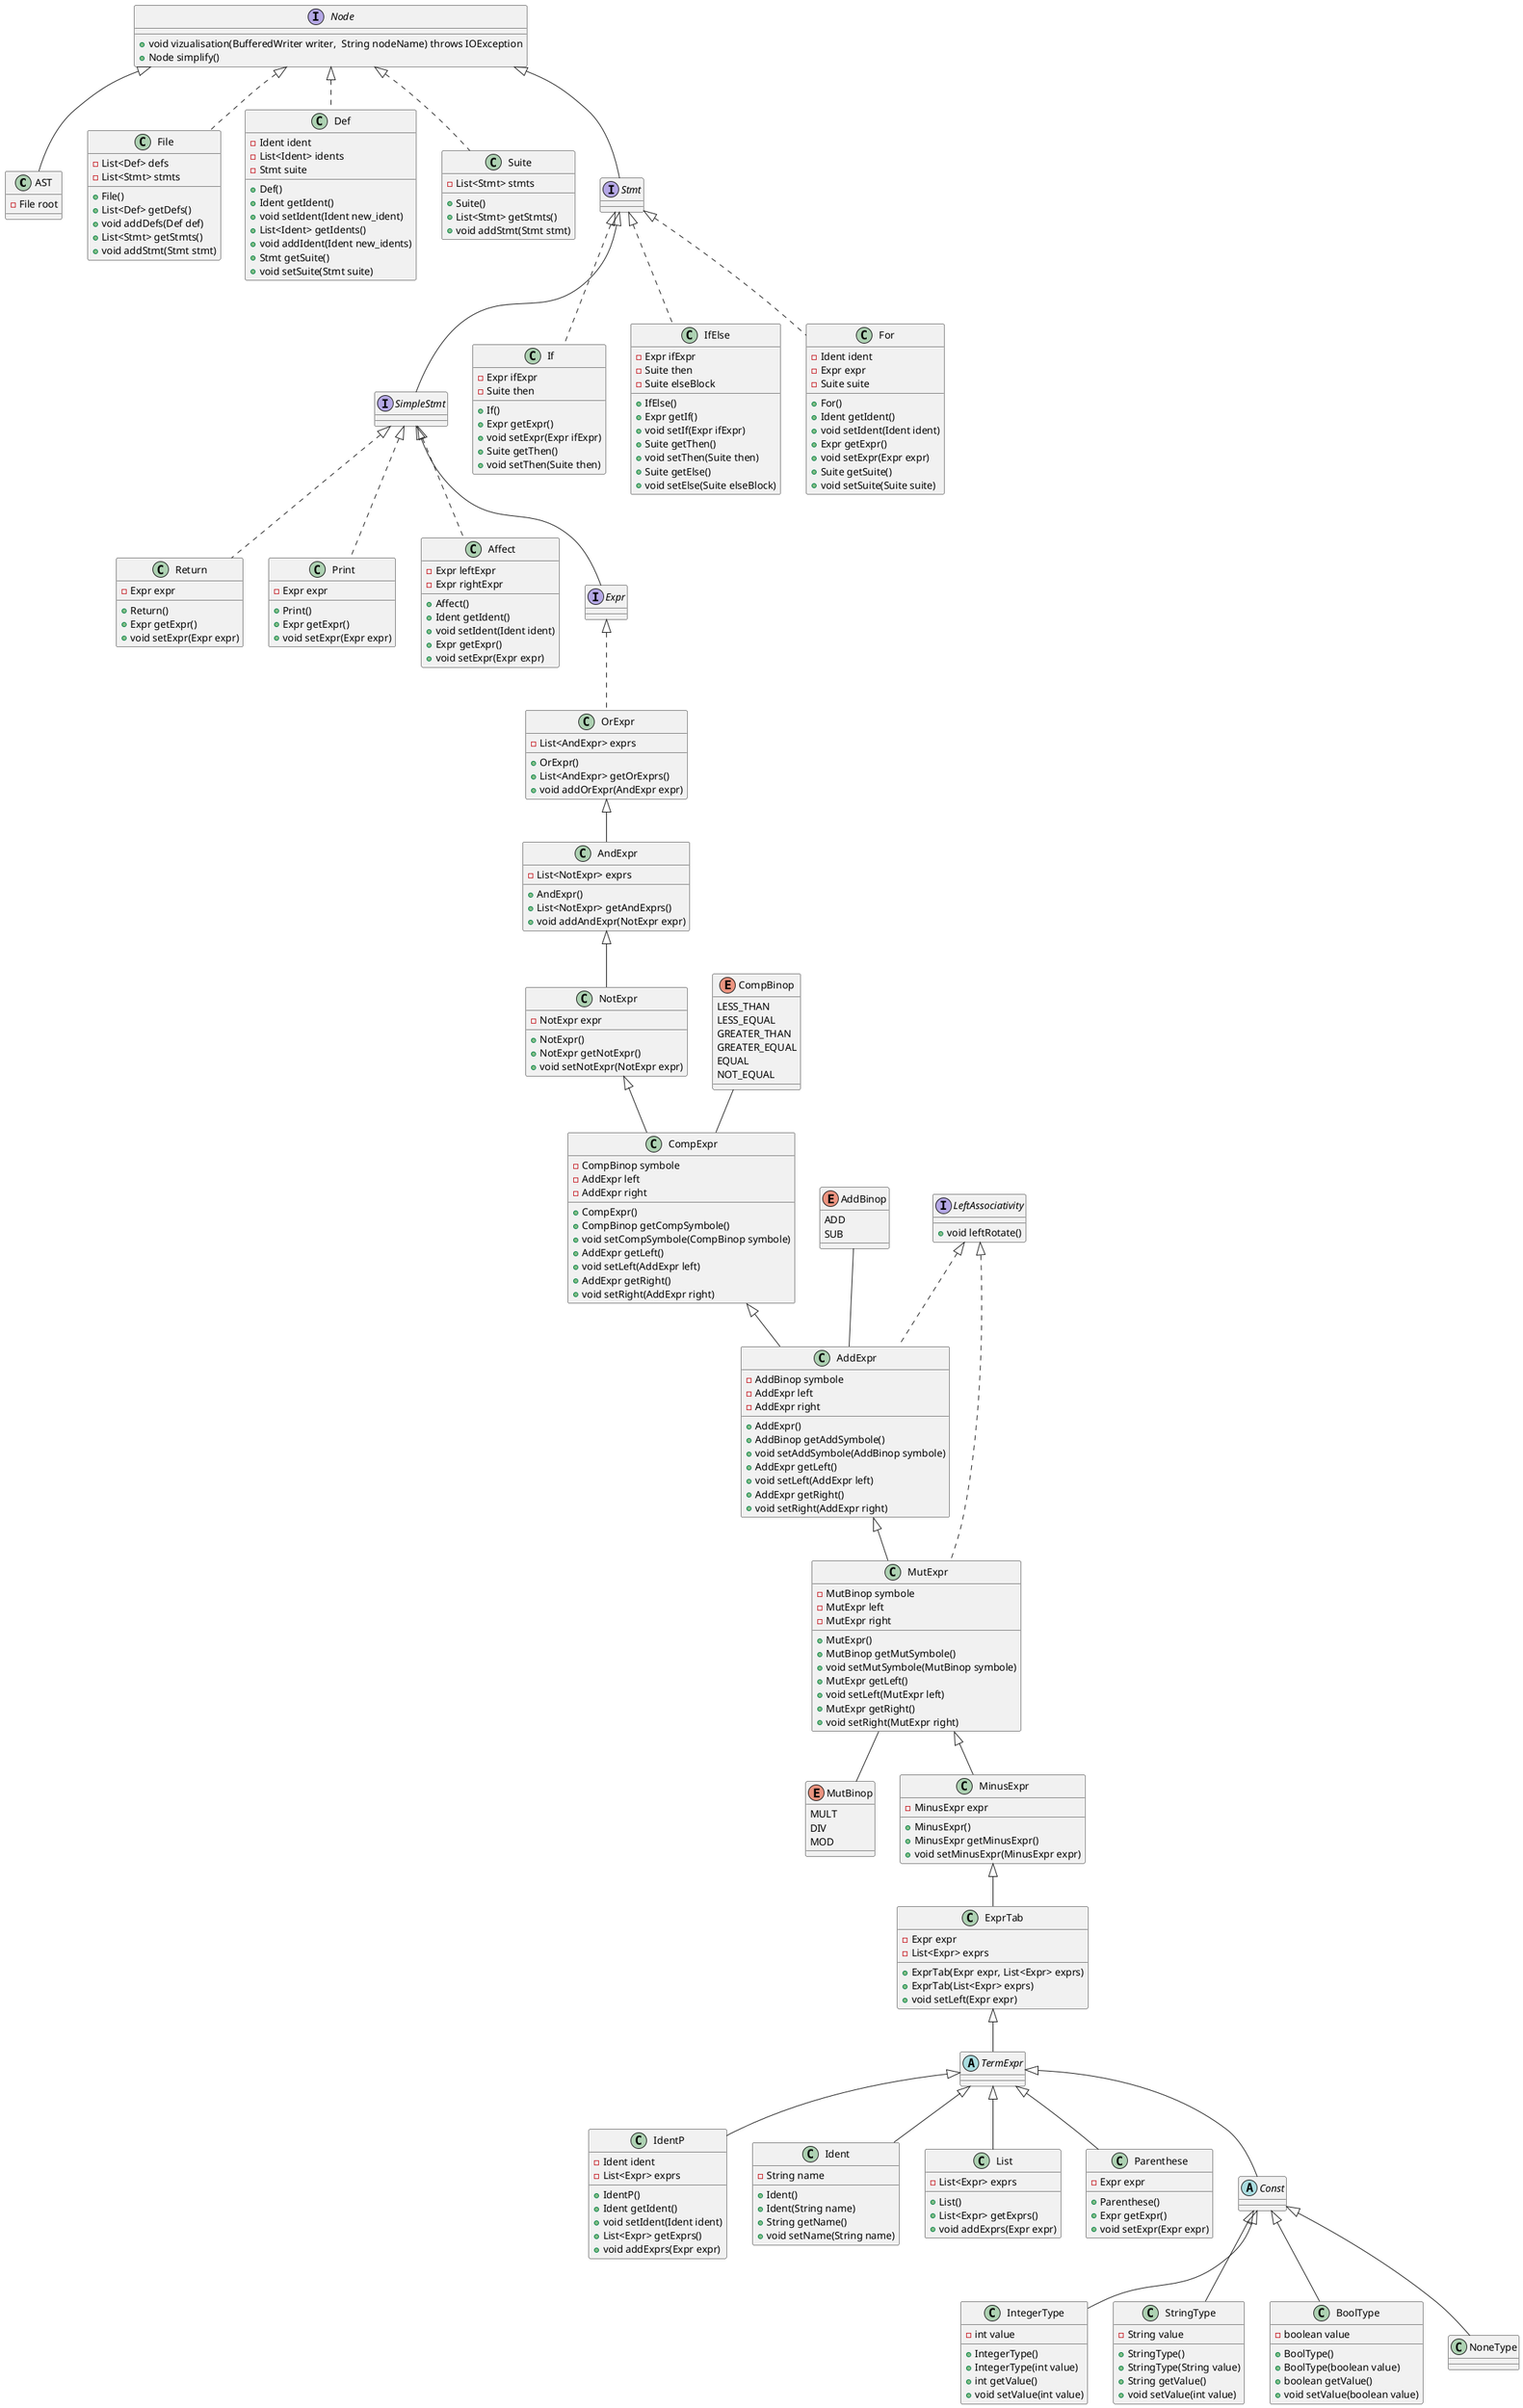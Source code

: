 @startuml AST
    class AST extends Node {
        - File root
    }

    interface Node {
        + void vizualisation(BufferedWriter writer,  String nodeName) throws IOException
        + Node simplify()
    }

    class File implements Node { 
        - List<Def> defs 
        - List<Stmt> stmts 
        + File()
        + List<Def> getDefs()
        + void addDefs(Def def)
        + List<Stmt> getStmts()
        + void addStmt(Stmt stmt)
    }

    class Def implements Node {
        - Ident ident
        - List<Ident> idents
        - Stmt suite
        + Def() 
        + Ident getIdent()
        + void setIdent(Ident new_ident)
        + List<Ident> getIdents()
        + void addIdent(Ident new_idents)
        + Stmt getSuite()
        + void setSuite(Stmt suite)
    }

    class Suite implements Node {
        - List<Stmt> stmts
        + Suite()
        + List<Stmt> getStmts()
        + void addStmt(Stmt stmt)
    }

    interface SimpleStmt extends Stmt

    class Return implements SimpleStmt {
        - Expr expr
        + Return()
        + Expr getExpr()
        + void setExpr(Expr expr)
    }

    class Print implements SimpleStmt {
        - Expr expr
        + Print()
        + Expr getExpr()
        + void setExpr(Expr expr)
    }

    class Affect implements SimpleStmt {
        - Expr leftExpr
        - Expr rightExpr
        + Affect()
        + Ident getIdent()
        + void setIdent(Ident ident)
        + Expr getExpr()
        + void setExpr(Expr expr)
    }

    interface Stmt extends Node

    class If implements Stmt {
        - Expr ifExpr
        - Suite then
        + If()
        + Expr getExpr()
        + void setExpr(Expr ifExpr)
        + Suite getThen()
        + void setThen(Suite then)
    }

    class IfElse implements Stmt {
        - Expr ifExpr
        - Suite then
        - Suite elseBlock
        + IfElse()
        + Expr getIf()
        + void setIf(Expr ifExpr)
        + Suite getThen()
        + void setThen(Suite then)
        + Suite getElse()
        + void setElse(Suite elseBlock)
    }

    class For implements Stmt {
        - Ident ident
        - Expr expr
        - Suite suite
        + For()
        + Ident getIdent()
        + void setIdent(Ident ident)
        + Expr getExpr()
        + void setExpr(Expr expr)
        + Suite getSuite()
        + void setSuite(Suite suite)
    }

    interface Expr extends SimpleStmt 

    class OrExpr implements Expr{
        - List<AndExpr> exprs
        + OrExpr()
        + List<AndExpr> getOrExprs()
        + void addOrExpr(AndExpr expr)
    }

    class AndExpr extends OrExpr{
        - List<NotExpr> exprs
        + AndExpr()
        + List<NotExpr> getAndExprs()
        + void addAndExpr(NotExpr expr)
    }
    
    class NotExpr extends AndExpr {
        - NotExpr expr
        + NotExpr()
        + NotExpr getNotExpr()
        + void setNotExpr(NotExpr expr) 
    }

    class CompExpr extends NotExpr {
        - CompBinop symbole
        - AddExpr left
        - AddExpr right
        + CompExpr()
        + CompBinop getCompSymbole()
        + void setCompSymbole(CompBinop symbole)
        + AddExpr getLeft()
        + void setLeft(AddExpr left)
        + AddExpr getRight()
        + void setRight(AddExpr right)
    }

    enum CompBinop {
        LESS_THAN
        LESS_EQUAL
        GREATER_THAN
        GREATER_EQUAL
        EQUAL
        NOT_EQUAL
    }

    CompBinop -- CompExpr

    interface LeftAssociativity {
        + void leftRotate()
    }

    class AddExpr extends CompExpr implements LeftAssociativity{
        - AddBinop symbole
        - AddExpr left
        - AddExpr right
        + AddExpr()
        + AddBinop getAddSymbole()
        + void setAddSymbole(AddBinop symbole)
        + AddExpr getLeft()
        + void setLeft(AddExpr left)
        + AddExpr getRight()
        + void setRight(AddExpr right)
    }

    enum AddBinop {
        ADD 
        SUB
    }

    AddBinop -- AddExpr

    class MutExpr extends AddExpr implements LeftAssociativity {
        - MutBinop symbole
        - MutExpr left
        - MutExpr right
        + MutExpr()
        + MutBinop getMutSymbole()
        + void setMutSymbole(MutBinop symbole)
        + MutExpr getLeft()
        + void setLeft(MutExpr left)
        + MutExpr getRight()
        + void setRight(MutExpr right)
    }

    enum MutBinop {
        MULT
        DIV
        MOD
    }

    MutExpr -- MutBinop

    class MinusExpr extends MutExpr  {
        - MinusExpr expr
        + MinusExpr()
        + MinusExpr getMinusExpr()
        + void setMinusExpr(MinusExpr expr) 
    }

    class ExprTab extends MinusExpr{
        - Expr expr
        - List<Expr> exprs
        + ExprTab(Expr expr, List<Expr> exprs)
        + ExprTab(List<Expr> exprs)
        + void setLeft(Expr expr)
    }

    abstract class TermExpr extends ExprTab

    class IdentP extends TermExpr {
        - Ident ident
        - List<Expr> exprs
        + IdentP()
        + Ident getIdent() 
        + void setIdent(Ident ident)
        + List<Expr> getExprs()
        + void addExprs(Expr expr)
    }

    class Ident extends TermExpr {
        - String name
        + Ident()
        + Ident(String name)
        + String getName()
        + void setName(String name)
    }

    class List extends TermExpr {
        - List<Expr> exprs
        + List()
        + List<Expr> getExprs()
        + void addExprs(Expr expr)
    }

    class Parenthese extends TermExpr {
        - Expr expr
        + Parenthese()
        + Expr getExpr()
        + void setExpr(Expr expr)
    }
    
    abstract class Const extends TermExpr 
  
    class IntegerType extends Const {
        - int value
        + IntegerType()
        + IntegerType(int value)
        + int getValue()
        + void setValue(int value)
    }

    class StringType extends Const {
        - String value
        + StringType()
        + StringType(String value)
        + String getValue()
        + void setValue(int value)
    }

    class BoolType extends Const {
        - boolean value
        + BoolType()
        + BoolType(boolean value)
        + boolean getValue()
        + void setValue(boolean value)
    }

    class NoneType extends Const

@enduml